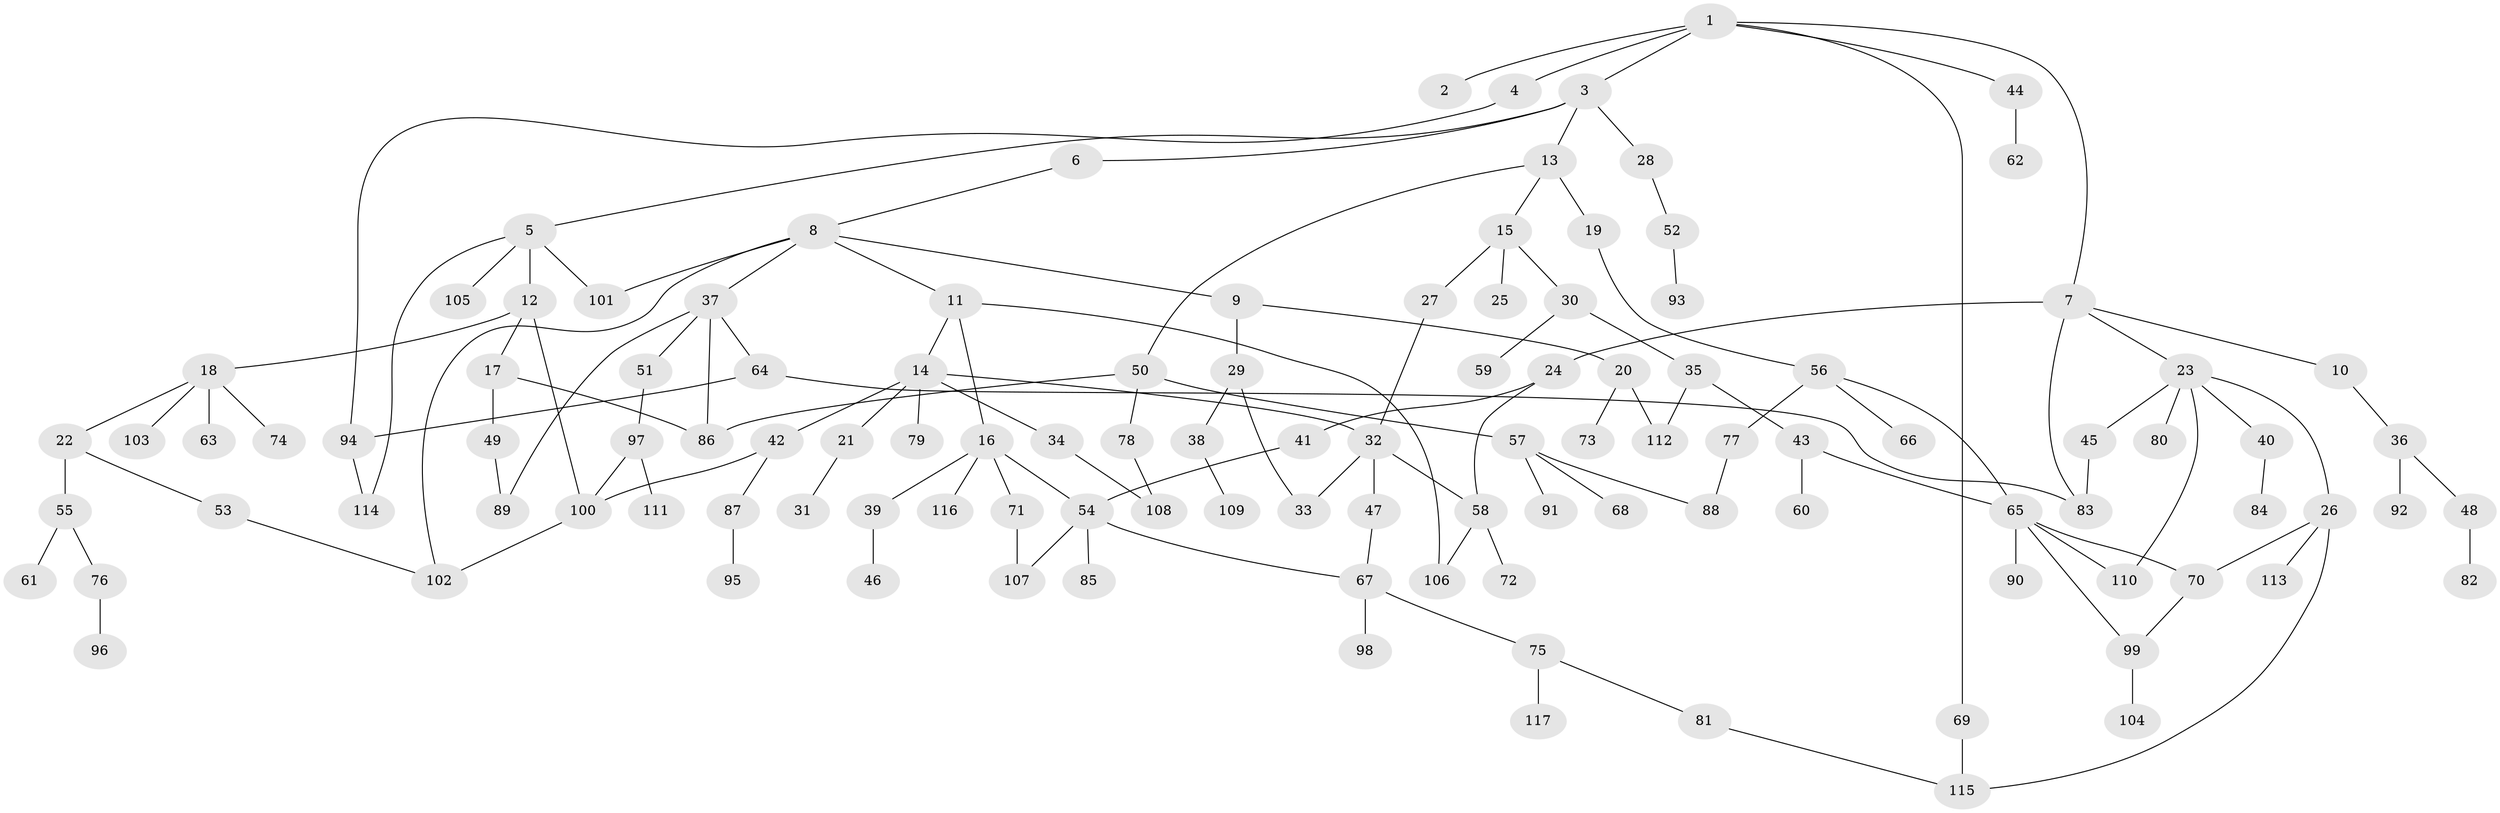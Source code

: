 // coarse degree distribution, {5: 0.0975609756097561, 4: 0.12195121951219512, 2: 0.3780487804878049, 6: 0.012195121951219513, 3: 0.21951219512195122, 1: 0.17073170731707318}
// Generated by graph-tools (version 1.1) at 2025/48/03/04/25 22:48:55]
// undirected, 117 vertices, 144 edges
graph export_dot {
  node [color=gray90,style=filled];
  1;
  2;
  3;
  4;
  5;
  6;
  7;
  8;
  9;
  10;
  11;
  12;
  13;
  14;
  15;
  16;
  17;
  18;
  19;
  20;
  21;
  22;
  23;
  24;
  25;
  26;
  27;
  28;
  29;
  30;
  31;
  32;
  33;
  34;
  35;
  36;
  37;
  38;
  39;
  40;
  41;
  42;
  43;
  44;
  45;
  46;
  47;
  48;
  49;
  50;
  51;
  52;
  53;
  54;
  55;
  56;
  57;
  58;
  59;
  60;
  61;
  62;
  63;
  64;
  65;
  66;
  67;
  68;
  69;
  70;
  71;
  72;
  73;
  74;
  75;
  76;
  77;
  78;
  79;
  80;
  81;
  82;
  83;
  84;
  85;
  86;
  87;
  88;
  89;
  90;
  91;
  92;
  93;
  94;
  95;
  96;
  97;
  98;
  99;
  100;
  101;
  102;
  103;
  104;
  105;
  106;
  107;
  108;
  109;
  110;
  111;
  112;
  113;
  114;
  115;
  116;
  117;
  1 -- 2;
  1 -- 3;
  1 -- 4;
  1 -- 7;
  1 -- 44;
  1 -- 69;
  3 -- 5;
  3 -- 6;
  3 -- 13;
  3 -- 28;
  4 -- 94;
  5 -- 12;
  5 -- 101;
  5 -- 105;
  5 -- 114;
  6 -- 8;
  7 -- 10;
  7 -- 23;
  7 -- 24;
  7 -- 83;
  8 -- 9;
  8 -- 11;
  8 -- 37;
  8 -- 102;
  8 -- 101;
  9 -- 20;
  9 -- 29;
  10 -- 36;
  11 -- 14;
  11 -- 16;
  11 -- 106;
  12 -- 17;
  12 -- 18;
  12 -- 100;
  13 -- 15;
  13 -- 19;
  13 -- 50;
  14 -- 21;
  14 -- 32;
  14 -- 34;
  14 -- 42;
  14 -- 79;
  15 -- 25;
  15 -- 27;
  15 -- 30;
  16 -- 39;
  16 -- 54;
  16 -- 71;
  16 -- 116;
  17 -- 49;
  17 -- 86;
  18 -- 22;
  18 -- 63;
  18 -- 74;
  18 -- 103;
  19 -- 56;
  20 -- 73;
  20 -- 112;
  21 -- 31;
  22 -- 53;
  22 -- 55;
  23 -- 26;
  23 -- 40;
  23 -- 45;
  23 -- 80;
  23 -- 110;
  24 -- 41;
  24 -- 58;
  26 -- 70;
  26 -- 113;
  26 -- 115;
  27 -- 32;
  28 -- 52;
  29 -- 38;
  29 -- 33;
  30 -- 35;
  30 -- 59;
  32 -- 33;
  32 -- 47;
  32 -- 58;
  34 -- 108;
  35 -- 43;
  35 -- 112;
  36 -- 48;
  36 -- 92;
  37 -- 51;
  37 -- 64;
  37 -- 86;
  37 -- 89;
  38 -- 109;
  39 -- 46;
  40 -- 84;
  41 -- 54;
  42 -- 87;
  42 -- 100;
  43 -- 60;
  43 -- 65;
  44 -- 62;
  45 -- 83;
  47 -- 67;
  48 -- 82;
  49 -- 89;
  50 -- 57;
  50 -- 78;
  50 -- 86;
  51 -- 97;
  52 -- 93;
  53 -- 102;
  54 -- 67;
  54 -- 85;
  54 -- 107;
  55 -- 61;
  55 -- 76;
  56 -- 66;
  56 -- 77;
  56 -- 65;
  57 -- 68;
  57 -- 91;
  57 -- 88;
  58 -- 72;
  58 -- 106;
  64 -- 94;
  64 -- 83;
  65 -- 90;
  65 -- 110;
  65 -- 70;
  65 -- 99;
  67 -- 75;
  67 -- 98;
  69 -- 115;
  70 -- 99;
  71 -- 107;
  75 -- 81;
  75 -- 117;
  76 -- 96;
  77 -- 88;
  78 -- 108;
  81 -- 115;
  87 -- 95;
  94 -- 114;
  97 -- 111;
  97 -- 100;
  99 -- 104;
  100 -- 102;
}
